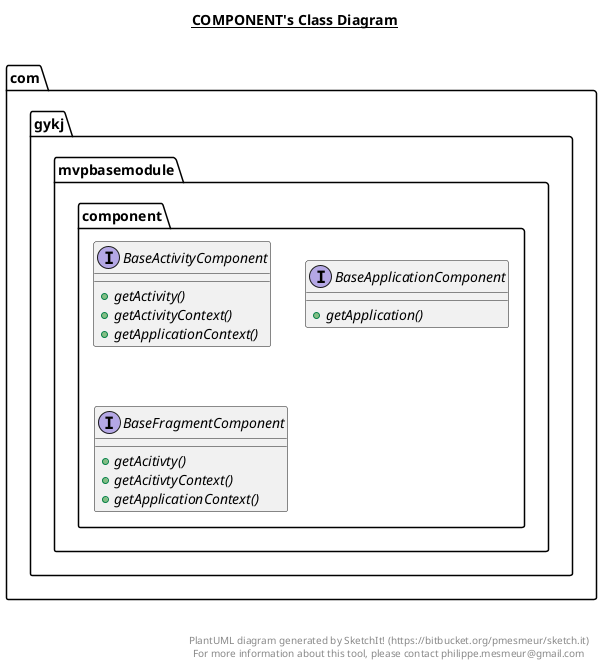 @startuml

title __COMPONENT's Class Diagram__\n

  namespace com.gykj.mvpbasemodule {
    namespace component {
      interface com.gykj.mvpbasemodule.component.BaseActivityComponent {
          {abstract} + getActivity()
          {abstract} + getActivityContext()
          {abstract} + getApplicationContext()
      }
    }
  }
  

  namespace com.gykj.mvpbasemodule {
    namespace component {
      interface com.gykj.mvpbasemodule.component.BaseApplicationComponent {
          {abstract} + getApplication()
      }
    }
  }
  

  namespace com.gykj.mvpbasemodule {
    namespace component {
      interface com.gykj.mvpbasemodule.component.BaseFragmentComponent {
          {abstract} + getAcitivty()
          {abstract} + getAcitivtyContext()
          {abstract} + getApplicationContext()
      }
    }
  }
  



right footer


PlantUML diagram generated by SketchIt! (https://bitbucket.org/pmesmeur/sketch.it)
For more information about this tool, please contact philippe.mesmeur@gmail.com
endfooter

@enduml

